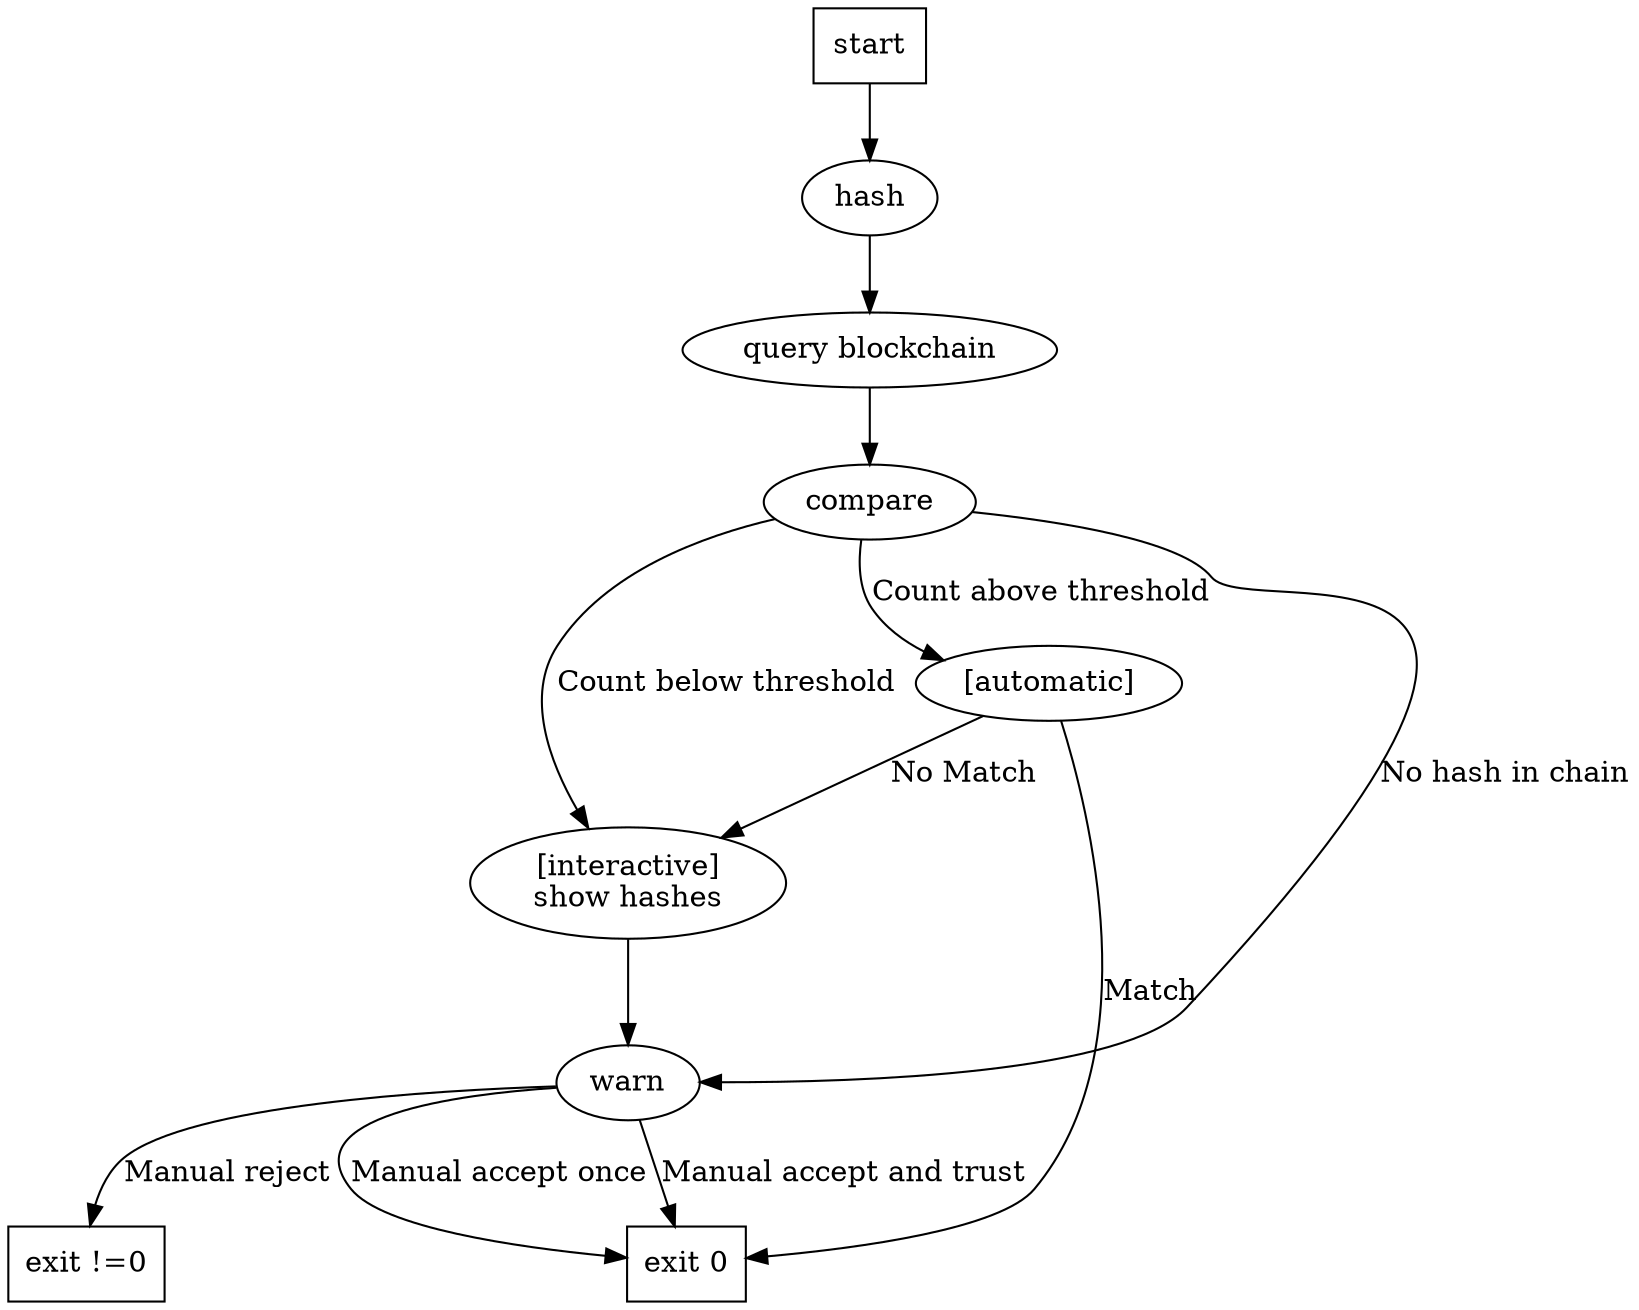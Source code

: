 digraph states {
	start [shape=rect];
	fail [shape=rect, label="exit !=0"];
	success [shape=rect, label="exit 0"];
	manual [label="[interactive]\nshow hashes"];
	auto [label="[automatic]"];
	start -> hash -> "query blockchain" -> compare;
	compare -> warn [label="No hash in chain"];
	compare -> manual [label="Count below threshold"];
	compare -> auto [label="Count above threshold"];
	manual -> warn;
	warn -> success [label="Manual accept and trust"];
	warn -> success [label="Manual accept once"];
	warn -> fail [label="Manual reject"];
	auto -> success [label="Match"];
	auto -> manual [label="No Match"];
}
